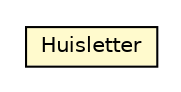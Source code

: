 #!/usr/local/bin/dot
#
# Class diagram 
# Generated by UMLGraph version R5_6-24-gf6e263 (http://www.umlgraph.org/)
#

digraph G {
	edge [fontname="Helvetica",fontsize=10,labelfontname="Helvetica",labelfontsize=10];
	node [fontname="Helvetica",fontsize=10,shape=plaintext];
	nodesep=0.25;
	ranksep=0.5;
	// nl.egem.stuf.sector.bg._0204.ADRFund.Huisletter
	c14473 [label=<<table title="nl.egem.stuf.sector.bg._0204.ADRFund.Huisletter" border="0" cellborder="1" cellspacing="0" cellpadding="2" port="p" bgcolor="lemonChiffon" href="./ADRFund.Huisletter.html">
		<tr><td><table border="0" cellspacing="0" cellpadding="1">
<tr><td align="center" balign="center"> Huisletter </td></tr>
		</table></td></tr>
		</table>>, URL="./ADRFund.Huisletter.html", fontname="Helvetica", fontcolor="black", fontsize=10.0];
}

